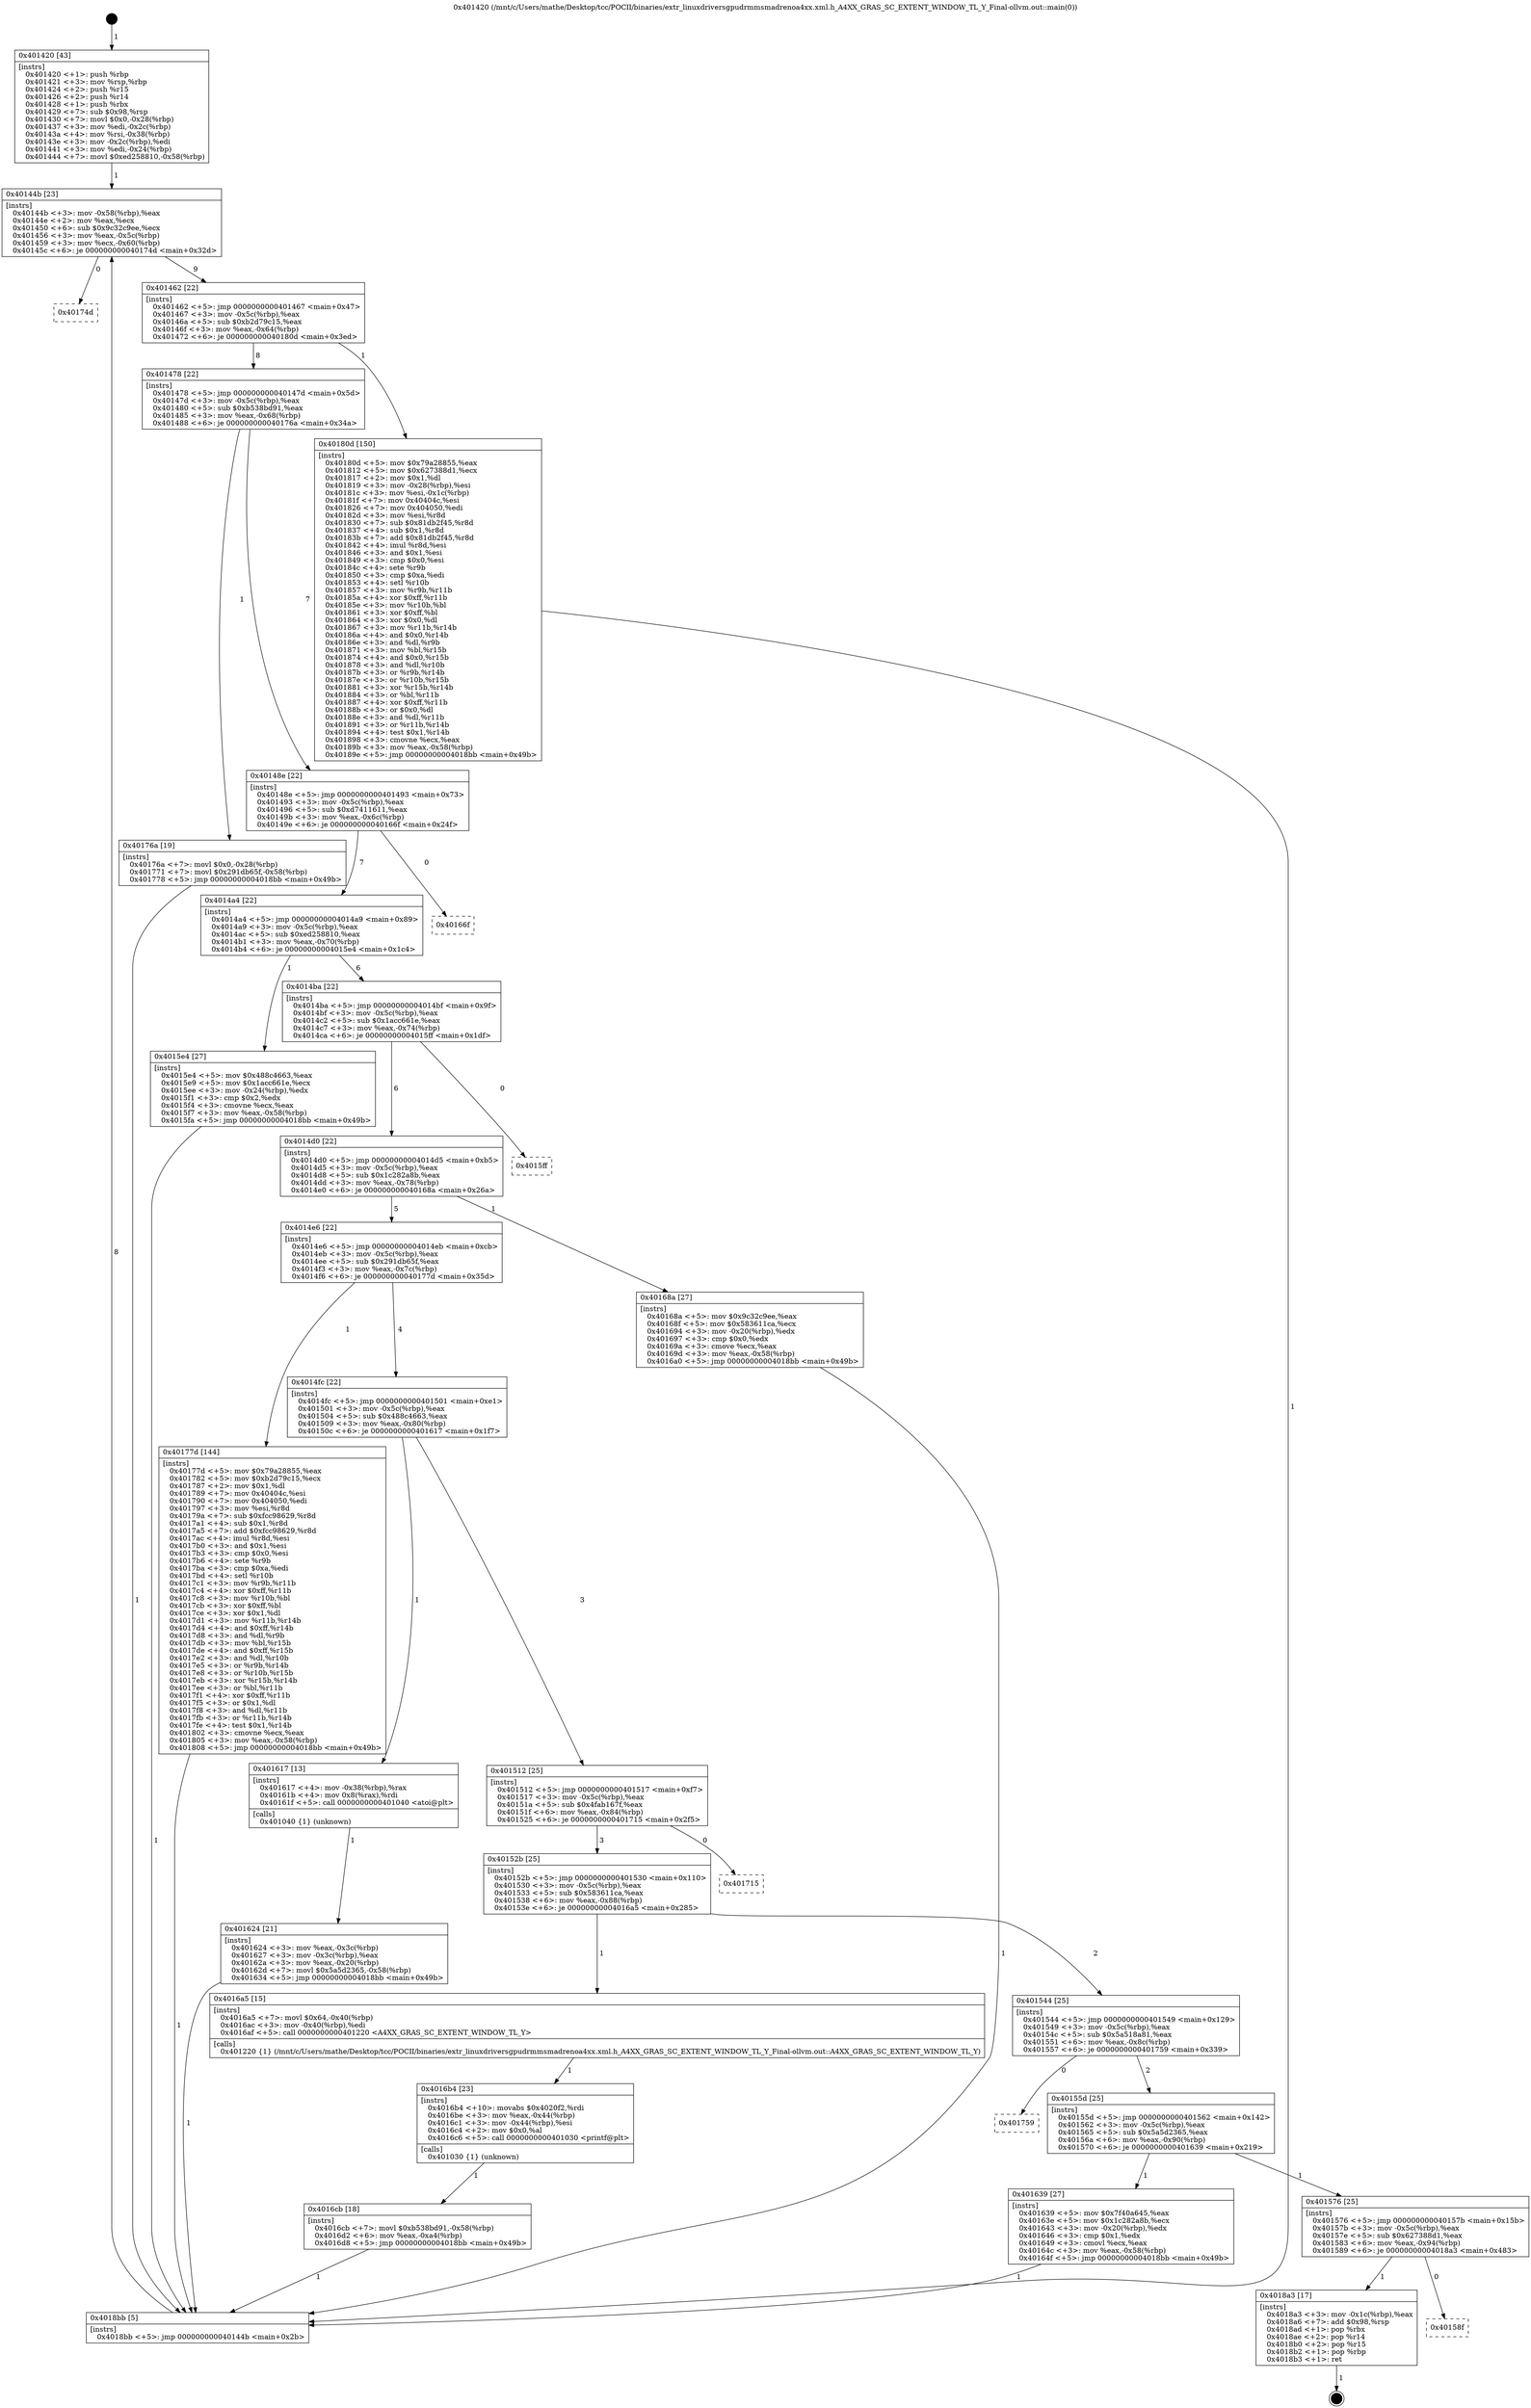 digraph "0x401420" {
  label = "0x401420 (/mnt/c/Users/mathe/Desktop/tcc/POCII/binaries/extr_linuxdriversgpudrmmsmadrenoa4xx.xml.h_A4XX_GRAS_SC_EXTENT_WINDOW_TL_Y_Final-ollvm.out::main(0))"
  labelloc = "t"
  node[shape=record]

  Entry [label="",width=0.3,height=0.3,shape=circle,fillcolor=black,style=filled]
  "0x40144b" [label="{
     0x40144b [23]\l
     | [instrs]\l
     &nbsp;&nbsp;0x40144b \<+3\>: mov -0x58(%rbp),%eax\l
     &nbsp;&nbsp;0x40144e \<+2\>: mov %eax,%ecx\l
     &nbsp;&nbsp;0x401450 \<+6\>: sub $0x9c32c9ee,%ecx\l
     &nbsp;&nbsp;0x401456 \<+3\>: mov %eax,-0x5c(%rbp)\l
     &nbsp;&nbsp;0x401459 \<+3\>: mov %ecx,-0x60(%rbp)\l
     &nbsp;&nbsp;0x40145c \<+6\>: je 000000000040174d \<main+0x32d\>\l
  }"]
  "0x40174d" [label="{
     0x40174d\l
  }", style=dashed]
  "0x401462" [label="{
     0x401462 [22]\l
     | [instrs]\l
     &nbsp;&nbsp;0x401462 \<+5\>: jmp 0000000000401467 \<main+0x47\>\l
     &nbsp;&nbsp;0x401467 \<+3\>: mov -0x5c(%rbp),%eax\l
     &nbsp;&nbsp;0x40146a \<+5\>: sub $0xb2d79c15,%eax\l
     &nbsp;&nbsp;0x40146f \<+3\>: mov %eax,-0x64(%rbp)\l
     &nbsp;&nbsp;0x401472 \<+6\>: je 000000000040180d \<main+0x3ed\>\l
  }"]
  Exit [label="",width=0.3,height=0.3,shape=circle,fillcolor=black,style=filled,peripheries=2]
  "0x40180d" [label="{
     0x40180d [150]\l
     | [instrs]\l
     &nbsp;&nbsp;0x40180d \<+5\>: mov $0x79a28855,%eax\l
     &nbsp;&nbsp;0x401812 \<+5\>: mov $0x627388d1,%ecx\l
     &nbsp;&nbsp;0x401817 \<+2\>: mov $0x1,%dl\l
     &nbsp;&nbsp;0x401819 \<+3\>: mov -0x28(%rbp),%esi\l
     &nbsp;&nbsp;0x40181c \<+3\>: mov %esi,-0x1c(%rbp)\l
     &nbsp;&nbsp;0x40181f \<+7\>: mov 0x40404c,%esi\l
     &nbsp;&nbsp;0x401826 \<+7\>: mov 0x404050,%edi\l
     &nbsp;&nbsp;0x40182d \<+3\>: mov %esi,%r8d\l
     &nbsp;&nbsp;0x401830 \<+7\>: sub $0x81db2f45,%r8d\l
     &nbsp;&nbsp;0x401837 \<+4\>: sub $0x1,%r8d\l
     &nbsp;&nbsp;0x40183b \<+7\>: add $0x81db2f45,%r8d\l
     &nbsp;&nbsp;0x401842 \<+4\>: imul %r8d,%esi\l
     &nbsp;&nbsp;0x401846 \<+3\>: and $0x1,%esi\l
     &nbsp;&nbsp;0x401849 \<+3\>: cmp $0x0,%esi\l
     &nbsp;&nbsp;0x40184c \<+4\>: sete %r9b\l
     &nbsp;&nbsp;0x401850 \<+3\>: cmp $0xa,%edi\l
     &nbsp;&nbsp;0x401853 \<+4\>: setl %r10b\l
     &nbsp;&nbsp;0x401857 \<+3\>: mov %r9b,%r11b\l
     &nbsp;&nbsp;0x40185a \<+4\>: xor $0xff,%r11b\l
     &nbsp;&nbsp;0x40185e \<+3\>: mov %r10b,%bl\l
     &nbsp;&nbsp;0x401861 \<+3\>: xor $0xff,%bl\l
     &nbsp;&nbsp;0x401864 \<+3\>: xor $0x0,%dl\l
     &nbsp;&nbsp;0x401867 \<+3\>: mov %r11b,%r14b\l
     &nbsp;&nbsp;0x40186a \<+4\>: and $0x0,%r14b\l
     &nbsp;&nbsp;0x40186e \<+3\>: and %dl,%r9b\l
     &nbsp;&nbsp;0x401871 \<+3\>: mov %bl,%r15b\l
     &nbsp;&nbsp;0x401874 \<+4\>: and $0x0,%r15b\l
     &nbsp;&nbsp;0x401878 \<+3\>: and %dl,%r10b\l
     &nbsp;&nbsp;0x40187b \<+3\>: or %r9b,%r14b\l
     &nbsp;&nbsp;0x40187e \<+3\>: or %r10b,%r15b\l
     &nbsp;&nbsp;0x401881 \<+3\>: xor %r15b,%r14b\l
     &nbsp;&nbsp;0x401884 \<+3\>: or %bl,%r11b\l
     &nbsp;&nbsp;0x401887 \<+4\>: xor $0xff,%r11b\l
     &nbsp;&nbsp;0x40188b \<+3\>: or $0x0,%dl\l
     &nbsp;&nbsp;0x40188e \<+3\>: and %dl,%r11b\l
     &nbsp;&nbsp;0x401891 \<+3\>: or %r11b,%r14b\l
     &nbsp;&nbsp;0x401894 \<+4\>: test $0x1,%r14b\l
     &nbsp;&nbsp;0x401898 \<+3\>: cmovne %ecx,%eax\l
     &nbsp;&nbsp;0x40189b \<+3\>: mov %eax,-0x58(%rbp)\l
     &nbsp;&nbsp;0x40189e \<+5\>: jmp 00000000004018bb \<main+0x49b\>\l
  }"]
  "0x401478" [label="{
     0x401478 [22]\l
     | [instrs]\l
     &nbsp;&nbsp;0x401478 \<+5\>: jmp 000000000040147d \<main+0x5d\>\l
     &nbsp;&nbsp;0x40147d \<+3\>: mov -0x5c(%rbp),%eax\l
     &nbsp;&nbsp;0x401480 \<+5\>: sub $0xb538bd91,%eax\l
     &nbsp;&nbsp;0x401485 \<+3\>: mov %eax,-0x68(%rbp)\l
     &nbsp;&nbsp;0x401488 \<+6\>: je 000000000040176a \<main+0x34a\>\l
  }"]
  "0x40158f" [label="{
     0x40158f\l
  }", style=dashed]
  "0x40176a" [label="{
     0x40176a [19]\l
     | [instrs]\l
     &nbsp;&nbsp;0x40176a \<+7\>: movl $0x0,-0x28(%rbp)\l
     &nbsp;&nbsp;0x401771 \<+7\>: movl $0x291db65f,-0x58(%rbp)\l
     &nbsp;&nbsp;0x401778 \<+5\>: jmp 00000000004018bb \<main+0x49b\>\l
  }"]
  "0x40148e" [label="{
     0x40148e [22]\l
     | [instrs]\l
     &nbsp;&nbsp;0x40148e \<+5\>: jmp 0000000000401493 \<main+0x73\>\l
     &nbsp;&nbsp;0x401493 \<+3\>: mov -0x5c(%rbp),%eax\l
     &nbsp;&nbsp;0x401496 \<+5\>: sub $0xd7411611,%eax\l
     &nbsp;&nbsp;0x40149b \<+3\>: mov %eax,-0x6c(%rbp)\l
     &nbsp;&nbsp;0x40149e \<+6\>: je 000000000040166f \<main+0x24f\>\l
  }"]
  "0x4018a3" [label="{
     0x4018a3 [17]\l
     | [instrs]\l
     &nbsp;&nbsp;0x4018a3 \<+3\>: mov -0x1c(%rbp),%eax\l
     &nbsp;&nbsp;0x4018a6 \<+7\>: add $0x98,%rsp\l
     &nbsp;&nbsp;0x4018ad \<+1\>: pop %rbx\l
     &nbsp;&nbsp;0x4018ae \<+2\>: pop %r14\l
     &nbsp;&nbsp;0x4018b0 \<+2\>: pop %r15\l
     &nbsp;&nbsp;0x4018b2 \<+1\>: pop %rbp\l
     &nbsp;&nbsp;0x4018b3 \<+1\>: ret\l
  }"]
  "0x40166f" [label="{
     0x40166f\l
  }", style=dashed]
  "0x4014a4" [label="{
     0x4014a4 [22]\l
     | [instrs]\l
     &nbsp;&nbsp;0x4014a4 \<+5\>: jmp 00000000004014a9 \<main+0x89\>\l
     &nbsp;&nbsp;0x4014a9 \<+3\>: mov -0x5c(%rbp),%eax\l
     &nbsp;&nbsp;0x4014ac \<+5\>: sub $0xed258810,%eax\l
     &nbsp;&nbsp;0x4014b1 \<+3\>: mov %eax,-0x70(%rbp)\l
     &nbsp;&nbsp;0x4014b4 \<+6\>: je 00000000004015e4 \<main+0x1c4\>\l
  }"]
  "0x4016cb" [label="{
     0x4016cb [18]\l
     | [instrs]\l
     &nbsp;&nbsp;0x4016cb \<+7\>: movl $0xb538bd91,-0x58(%rbp)\l
     &nbsp;&nbsp;0x4016d2 \<+6\>: mov %eax,-0xa4(%rbp)\l
     &nbsp;&nbsp;0x4016d8 \<+5\>: jmp 00000000004018bb \<main+0x49b\>\l
  }"]
  "0x4015e4" [label="{
     0x4015e4 [27]\l
     | [instrs]\l
     &nbsp;&nbsp;0x4015e4 \<+5\>: mov $0x488c4663,%eax\l
     &nbsp;&nbsp;0x4015e9 \<+5\>: mov $0x1acc661e,%ecx\l
     &nbsp;&nbsp;0x4015ee \<+3\>: mov -0x24(%rbp),%edx\l
     &nbsp;&nbsp;0x4015f1 \<+3\>: cmp $0x2,%edx\l
     &nbsp;&nbsp;0x4015f4 \<+3\>: cmovne %ecx,%eax\l
     &nbsp;&nbsp;0x4015f7 \<+3\>: mov %eax,-0x58(%rbp)\l
     &nbsp;&nbsp;0x4015fa \<+5\>: jmp 00000000004018bb \<main+0x49b\>\l
  }"]
  "0x4014ba" [label="{
     0x4014ba [22]\l
     | [instrs]\l
     &nbsp;&nbsp;0x4014ba \<+5\>: jmp 00000000004014bf \<main+0x9f\>\l
     &nbsp;&nbsp;0x4014bf \<+3\>: mov -0x5c(%rbp),%eax\l
     &nbsp;&nbsp;0x4014c2 \<+5\>: sub $0x1acc661e,%eax\l
     &nbsp;&nbsp;0x4014c7 \<+3\>: mov %eax,-0x74(%rbp)\l
     &nbsp;&nbsp;0x4014ca \<+6\>: je 00000000004015ff \<main+0x1df\>\l
  }"]
  "0x4018bb" [label="{
     0x4018bb [5]\l
     | [instrs]\l
     &nbsp;&nbsp;0x4018bb \<+5\>: jmp 000000000040144b \<main+0x2b\>\l
  }"]
  "0x401420" [label="{
     0x401420 [43]\l
     | [instrs]\l
     &nbsp;&nbsp;0x401420 \<+1\>: push %rbp\l
     &nbsp;&nbsp;0x401421 \<+3\>: mov %rsp,%rbp\l
     &nbsp;&nbsp;0x401424 \<+2\>: push %r15\l
     &nbsp;&nbsp;0x401426 \<+2\>: push %r14\l
     &nbsp;&nbsp;0x401428 \<+1\>: push %rbx\l
     &nbsp;&nbsp;0x401429 \<+7\>: sub $0x98,%rsp\l
     &nbsp;&nbsp;0x401430 \<+7\>: movl $0x0,-0x28(%rbp)\l
     &nbsp;&nbsp;0x401437 \<+3\>: mov %edi,-0x2c(%rbp)\l
     &nbsp;&nbsp;0x40143a \<+4\>: mov %rsi,-0x38(%rbp)\l
     &nbsp;&nbsp;0x40143e \<+3\>: mov -0x2c(%rbp),%edi\l
     &nbsp;&nbsp;0x401441 \<+3\>: mov %edi,-0x24(%rbp)\l
     &nbsp;&nbsp;0x401444 \<+7\>: movl $0xed258810,-0x58(%rbp)\l
  }"]
  "0x4016b4" [label="{
     0x4016b4 [23]\l
     | [instrs]\l
     &nbsp;&nbsp;0x4016b4 \<+10\>: movabs $0x4020f2,%rdi\l
     &nbsp;&nbsp;0x4016be \<+3\>: mov %eax,-0x44(%rbp)\l
     &nbsp;&nbsp;0x4016c1 \<+3\>: mov -0x44(%rbp),%esi\l
     &nbsp;&nbsp;0x4016c4 \<+2\>: mov $0x0,%al\l
     &nbsp;&nbsp;0x4016c6 \<+5\>: call 0000000000401030 \<printf@plt\>\l
     | [calls]\l
     &nbsp;&nbsp;0x401030 \{1\} (unknown)\l
  }"]
  "0x4015ff" [label="{
     0x4015ff\l
  }", style=dashed]
  "0x4014d0" [label="{
     0x4014d0 [22]\l
     | [instrs]\l
     &nbsp;&nbsp;0x4014d0 \<+5\>: jmp 00000000004014d5 \<main+0xb5\>\l
     &nbsp;&nbsp;0x4014d5 \<+3\>: mov -0x5c(%rbp),%eax\l
     &nbsp;&nbsp;0x4014d8 \<+5\>: sub $0x1c282a8b,%eax\l
     &nbsp;&nbsp;0x4014dd \<+3\>: mov %eax,-0x78(%rbp)\l
     &nbsp;&nbsp;0x4014e0 \<+6\>: je 000000000040168a \<main+0x26a\>\l
  }"]
  "0x401576" [label="{
     0x401576 [25]\l
     | [instrs]\l
     &nbsp;&nbsp;0x401576 \<+5\>: jmp 000000000040157b \<main+0x15b\>\l
     &nbsp;&nbsp;0x40157b \<+3\>: mov -0x5c(%rbp),%eax\l
     &nbsp;&nbsp;0x40157e \<+5\>: sub $0x627388d1,%eax\l
     &nbsp;&nbsp;0x401583 \<+6\>: mov %eax,-0x94(%rbp)\l
     &nbsp;&nbsp;0x401589 \<+6\>: je 00000000004018a3 \<main+0x483\>\l
  }"]
  "0x40168a" [label="{
     0x40168a [27]\l
     | [instrs]\l
     &nbsp;&nbsp;0x40168a \<+5\>: mov $0x9c32c9ee,%eax\l
     &nbsp;&nbsp;0x40168f \<+5\>: mov $0x583611ca,%ecx\l
     &nbsp;&nbsp;0x401694 \<+3\>: mov -0x20(%rbp),%edx\l
     &nbsp;&nbsp;0x401697 \<+3\>: cmp $0x0,%edx\l
     &nbsp;&nbsp;0x40169a \<+3\>: cmove %ecx,%eax\l
     &nbsp;&nbsp;0x40169d \<+3\>: mov %eax,-0x58(%rbp)\l
     &nbsp;&nbsp;0x4016a0 \<+5\>: jmp 00000000004018bb \<main+0x49b\>\l
  }"]
  "0x4014e6" [label="{
     0x4014e6 [22]\l
     | [instrs]\l
     &nbsp;&nbsp;0x4014e6 \<+5\>: jmp 00000000004014eb \<main+0xcb\>\l
     &nbsp;&nbsp;0x4014eb \<+3\>: mov -0x5c(%rbp),%eax\l
     &nbsp;&nbsp;0x4014ee \<+5\>: sub $0x291db65f,%eax\l
     &nbsp;&nbsp;0x4014f3 \<+3\>: mov %eax,-0x7c(%rbp)\l
     &nbsp;&nbsp;0x4014f6 \<+6\>: je 000000000040177d \<main+0x35d\>\l
  }"]
  "0x401639" [label="{
     0x401639 [27]\l
     | [instrs]\l
     &nbsp;&nbsp;0x401639 \<+5\>: mov $0x7f40a645,%eax\l
     &nbsp;&nbsp;0x40163e \<+5\>: mov $0x1c282a8b,%ecx\l
     &nbsp;&nbsp;0x401643 \<+3\>: mov -0x20(%rbp),%edx\l
     &nbsp;&nbsp;0x401646 \<+3\>: cmp $0x1,%edx\l
     &nbsp;&nbsp;0x401649 \<+3\>: cmovl %ecx,%eax\l
     &nbsp;&nbsp;0x40164c \<+3\>: mov %eax,-0x58(%rbp)\l
     &nbsp;&nbsp;0x40164f \<+5\>: jmp 00000000004018bb \<main+0x49b\>\l
  }"]
  "0x40177d" [label="{
     0x40177d [144]\l
     | [instrs]\l
     &nbsp;&nbsp;0x40177d \<+5\>: mov $0x79a28855,%eax\l
     &nbsp;&nbsp;0x401782 \<+5\>: mov $0xb2d79c15,%ecx\l
     &nbsp;&nbsp;0x401787 \<+2\>: mov $0x1,%dl\l
     &nbsp;&nbsp;0x401789 \<+7\>: mov 0x40404c,%esi\l
     &nbsp;&nbsp;0x401790 \<+7\>: mov 0x404050,%edi\l
     &nbsp;&nbsp;0x401797 \<+3\>: mov %esi,%r8d\l
     &nbsp;&nbsp;0x40179a \<+7\>: sub $0xfcc98629,%r8d\l
     &nbsp;&nbsp;0x4017a1 \<+4\>: sub $0x1,%r8d\l
     &nbsp;&nbsp;0x4017a5 \<+7\>: add $0xfcc98629,%r8d\l
     &nbsp;&nbsp;0x4017ac \<+4\>: imul %r8d,%esi\l
     &nbsp;&nbsp;0x4017b0 \<+3\>: and $0x1,%esi\l
     &nbsp;&nbsp;0x4017b3 \<+3\>: cmp $0x0,%esi\l
     &nbsp;&nbsp;0x4017b6 \<+4\>: sete %r9b\l
     &nbsp;&nbsp;0x4017ba \<+3\>: cmp $0xa,%edi\l
     &nbsp;&nbsp;0x4017bd \<+4\>: setl %r10b\l
     &nbsp;&nbsp;0x4017c1 \<+3\>: mov %r9b,%r11b\l
     &nbsp;&nbsp;0x4017c4 \<+4\>: xor $0xff,%r11b\l
     &nbsp;&nbsp;0x4017c8 \<+3\>: mov %r10b,%bl\l
     &nbsp;&nbsp;0x4017cb \<+3\>: xor $0xff,%bl\l
     &nbsp;&nbsp;0x4017ce \<+3\>: xor $0x1,%dl\l
     &nbsp;&nbsp;0x4017d1 \<+3\>: mov %r11b,%r14b\l
     &nbsp;&nbsp;0x4017d4 \<+4\>: and $0xff,%r14b\l
     &nbsp;&nbsp;0x4017d8 \<+3\>: and %dl,%r9b\l
     &nbsp;&nbsp;0x4017db \<+3\>: mov %bl,%r15b\l
     &nbsp;&nbsp;0x4017de \<+4\>: and $0xff,%r15b\l
     &nbsp;&nbsp;0x4017e2 \<+3\>: and %dl,%r10b\l
     &nbsp;&nbsp;0x4017e5 \<+3\>: or %r9b,%r14b\l
     &nbsp;&nbsp;0x4017e8 \<+3\>: or %r10b,%r15b\l
     &nbsp;&nbsp;0x4017eb \<+3\>: xor %r15b,%r14b\l
     &nbsp;&nbsp;0x4017ee \<+3\>: or %bl,%r11b\l
     &nbsp;&nbsp;0x4017f1 \<+4\>: xor $0xff,%r11b\l
     &nbsp;&nbsp;0x4017f5 \<+3\>: or $0x1,%dl\l
     &nbsp;&nbsp;0x4017f8 \<+3\>: and %dl,%r11b\l
     &nbsp;&nbsp;0x4017fb \<+3\>: or %r11b,%r14b\l
     &nbsp;&nbsp;0x4017fe \<+4\>: test $0x1,%r14b\l
     &nbsp;&nbsp;0x401802 \<+3\>: cmovne %ecx,%eax\l
     &nbsp;&nbsp;0x401805 \<+3\>: mov %eax,-0x58(%rbp)\l
     &nbsp;&nbsp;0x401808 \<+5\>: jmp 00000000004018bb \<main+0x49b\>\l
  }"]
  "0x4014fc" [label="{
     0x4014fc [22]\l
     | [instrs]\l
     &nbsp;&nbsp;0x4014fc \<+5\>: jmp 0000000000401501 \<main+0xe1\>\l
     &nbsp;&nbsp;0x401501 \<+3\>: mov -0x5c(%rbp),%eax\l
     &nbsp;&nbsp;0x401504 \<+5\>: sub $0x488c4663,%eax\l
     &nbsp;&nbsp;0x401509 \<+3\>: mov %eax,-0x80(%rbp)\l
     &nbsp;&nbsp;0x40150c \<+6\>: je 0000000000401617 \<main+0x1f7\>\l
  }"]
  "0x40155d" [label="{
     0x40155d [25]\l
     | [instrs]\l
     &nbsp;&nbsp;0x40155d \<+5\>: jmp 0000000000401562 \<main+0x142\>\l
     &nbsp;&nbsp;0x401562 \<+3\>: mov -0x5c(%rbp),%eax\l
     &nbsp;&nbsp;0x401565 \<+5\>: sub $0x5a5d2365,%eax\l
     &nbsp;&nbsp;0x40156a \<+6\>: mov %eax,-0x90(%rbp)\l
     &nbsp;&nbsp;0x401570 \<+6\>: je 0000000000401639 \<main+0x219\>\l
  }"]
  "0x401617" [label="{
     0x401617 [13]\l
     | [instrs]\l
     &nbsp;&nbsp;0x401617 \<+4\>: mov -0x38(%rbp),%rax\l
     &nbsp;&nbsp;0x40161b \<+4\>: mov 0x8(%rax),%rdi\l
     &nbsp;&nbsp;0x40161f \<+5\>: call 0000000000401040 \<atoi@plt\>\l
     | [calls]\l
     &nbsp;&nbsp;0x401040 \{1\} (unknown)\l
  }"]
  "0x401512" [label="{
     0x401512 [25]\l
     | [instrs]\l
     &nbsp;&nbsp;0x401512 \<+5\>: jmp 0000000000401517 \<main+0xf7\>\l
     &nbsp;&nbsp;0x401517 \<+3\>: mov -0x5c(%rbp),%eax\l
     &nbsp;&nbsp;0x40151a \<+5\>: sub $0x4fab167f,%eax\l
     &nbsp;&nbsp;0x40151f \<+6\>: mov %eax,-0x84(%rbp)\l
     &nbsp;&nbsp;0x401525 \<+6\>: je 0000000000401715 \<main+0x2f5\>\l
  }"]
  "0x401624" [label="{
     0x401624 [21]\l
     | [instrs]\l
     &nbsp;&nbsp;0x401624 \<+3\>: mov %eax,-0x3c(%rbp)\l
     &nbsp;&nbsp;0x401627 \<+3\>: mov -0x3c(%rbp),%eax\l
     &nbsp;&nbsp;0x40162a \<+3\>: mov %eax,-0x20(%rbp)\l
     &nbsp;&nbsp;0x40162d \<+7\>: movl $0x5a5d2365,-0x58(%rbp)\l
     &nbsp;&nbsp;0x401634 \<+5\>: jmp 00000000004018bb \<main+0x49b\>\l
  }"]
  "0x401759" [label="{
     0x401759\l
  }", style=dashed]
  "0x401715" [label="{
     0x401715\l
  }", style=dashed]
  "0x40152b" [label="{
     0x40152b [25]\l
     | [instrs]\l
     &nbsp;&nbsp;0x40152b \<+5\>: jmp 0000000000401530 \<main+0x110\>\l
     &nbsp;&nbsp;0x401530 \<+3\>: mov -0x5c(%rbp),%eax\l
     &nbsp;&nbsp;0x401533 \<+5\>: sub $0x583611ca,%eax\l
     &nbsp;&nbsp;0x401538 \<+6\>: mov %eax,-0x88(%rbp)\l
     &nbsp;&nbsp;0x40153e \<+6\>: je 00000000004016a5 \<main+0x285\>\l
  }"]
  "0x401544" [label="{
     0x401544 [25]\l
     | [instrs]\l
     &nbsp;&nbsp;0x401544 \<+5\>: jmp 0000000000401549 \<main+0x129\>\l
     &nbsp;&nbsp;0x401549 \<+3\>: mov -0x5c(%rbp),%eax\l
     &nbsp;&nbsp;0x40154c \<+5\>: sub $0x5a518a81,%eax\l
     &nbsp;&nbsp;0x401551 \<+6\>: mov %eax,-0x8c(%rbp)\l
     &nbsp;&nbsp;0x401557 \<+6\>: je 0000000000401759 \<main+0x339\>\l
  }"]
  "0x4016a5" [label="{
     0x4016a5 [15]\l
     | [instrs]\l
     &nbsp;&nbsp;0x4016a5 \<+7\>: movl $0x64,-0x40(%rbp)\l
     &nbsp;&nbsp;0x4016ac \<+3\>: mov -0x40(%rbp),%edi\l
     &nbsp;&nbsp;0x4016af \<+5\>: call 0000000000401220 \<A4XX_GRAS_SC_EXTENT_WINDOW_TL_Y\>\l
     | [calls]\l
     &nbsp;&nbsp;0x401220 \{1\} (/mnt/c/Users/mathe/Desktop/tcc/POCII/binaries/extr_linuxdriversgpudrmmsmadrenoa4xx.xml.h_A4XX_GRAS_SC_EXTENT_WINDOW_TL_Y_Final-ollvm.out::A4XX_GRAS_SC_EXTENT_WINDOW_TL_Y)\l
  }"]
  Entry -> "0x401420" [label=" 1"]
  "0x40144b" -> "0x40174d" [label=" 0"]
  "0x40144b" -> "0x401462" [label=" 9"]
  "0x4018a3" -> Exit [label=" 1"]
  "0x401462" -> "0x40180d" [label=" 1"]
  "0x401462" -> "0x401478" [label=" 8"]
  "0x401576" -> "0x40158f" [label=" 0"]
  "0x401478" -> "0x40176a" [label=" 1"]
  "0x401478" -> "0x40148e" [label=" 7"]
  "0x401576" -> "0x4018a3" [label=" 1"]
  "0x40148e" -> "0x40166f" [label=" 0"]
  "0x40148e" -> "0x4014a4" [label=" 7"]
  "0x40180d" -> "0x4018bb" [label=" 1"]
  "0x4014a4" -> "0x4015e4" [label=" 1"]
  "0x4014a4" -> "0x4014ba" [label=" 6"]
  "0x4015e4" -> "0x4018bb" [label=" 1"]
  "0x401420" -> "0x40144b" [label=" 1"]
  "0x4018bb" -> "0x40144b" [label=" 8"]
  "0x40177d" -> "0x4018bb" [label=" 1"]
  "0x4014ba" -> "0x4015ff" [label=" 0"]
  "0x4014ba" -> "0x4014d0" [label=" 6"]
  "0x40176a" -> "0x4018bb" [label=" 1"]
  "0x4014d0" -> "0x40168a" [label=" 1"]
  "0x4014d0" -> "0x4014e6" [label=" 5"]
  "0x4016cb" -> "0x4018bb" [label=" 1"]
  "0x4014e6" -> "0x40177d" [label=" 1"]
  "0x4014e6" -> "0x4014fc" [label=" 4"]
  "0x4016b4" -> "0x4016cb" [label=" 1"]
  "0x4014fc" -> "0x401617" [label=" 1"]
  "0x4014fc" -> "0x401512" [label=" 3"]
  "0x401617" -> "0x401624" [label=" 1"]
  "0x401624" -> "0x4018bb" [label=" 1"]
  "0x40168a" -> "0x4018bb" [label=" 1"]
  "0x401512" -> "0x401715" [label=" 0"]
  "0x401512" -> "0x40152b" [label=" 3"]
  "0x401639" -> "0x4018bb" [label=" 1"]
  "0x40152b" -> "0x4016a5" [label=" 1"]
  "0x40152b" -> "0x401544" [label=" 2"]
  "0x40155d" -> "0x401576" [label=" 1"]
  "0x401544" -> "0x401759" [label=" 0"]
  "0x401544" -> "0x40155d" [label=" 2"]
  "0x4016a5" -> "0x4016b4" [label=" 1"]
  "0x40155d" -> "0x401639" [label=" 1"]
}

